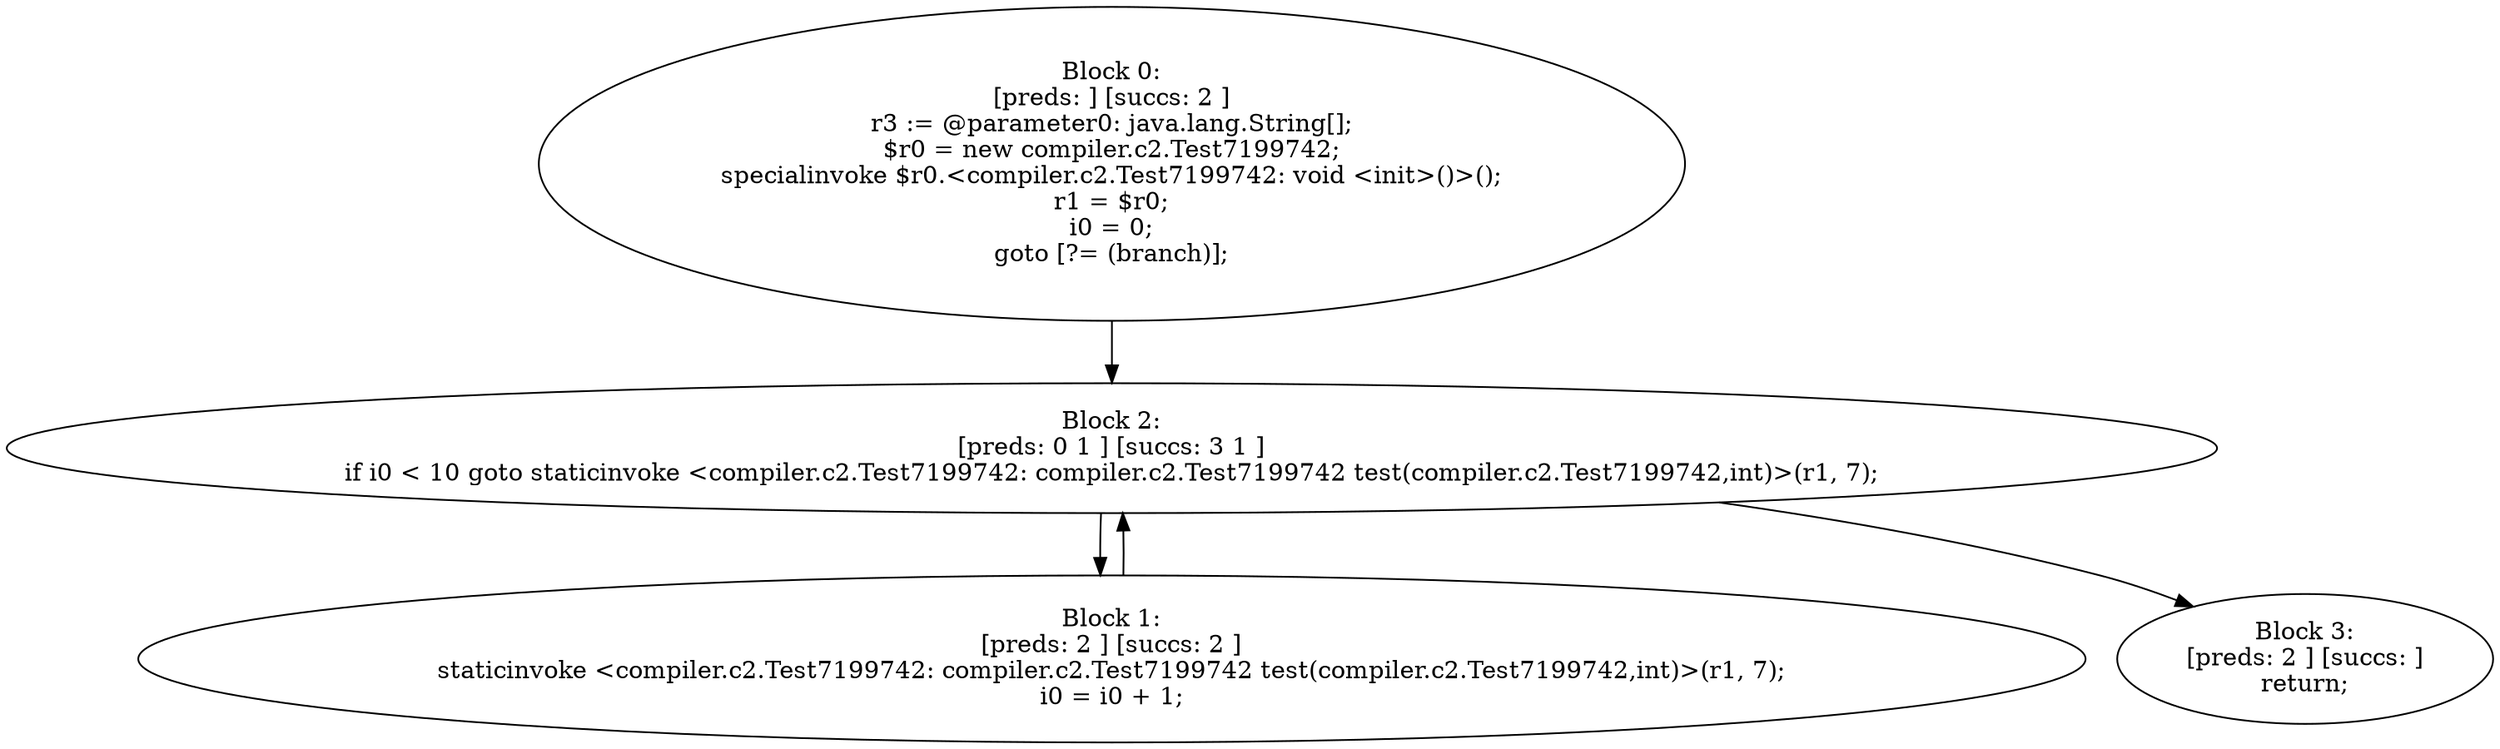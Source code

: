 digraph "unitGraph" {
    "Block 0:
[preds: ] [succs: 2 ]
r3 := @parameter0: java.lang.String[];
$r0 = new compiler.c2.Test7199742;
specialinvoke $r0.<compiler.c2.Test7199742: void <init>()>();
r1 = $r0;
i0 = 0;
goto [?= (branch)];
"
    "Block 1:
[preds: 2 ] [succs: 2 ]
staticinvoke <compiler.c2.Test7199742: compiler.c2.Test7199742 test(compiler.c2.Test7199742,int)>(r1, 7);
i0 = i0 + 1;
"
    "Block 2:
[preds: 0 1 ] [succs: 3 1 ]
if i0 < 10 goto staticinvoke <compiler.c2.Test7199742: compiler.c2.Test7199742 test(compiler.c2.Test7199742,int)>(r1, 7);
"
    "Block 3:
[preds: 2 ] [succs: ]
return;
"
    "Block 0:
[preds: ] [succs: 2 ]
r3 := @parameter0: java.lang.String[];
$r0 = new compiler.c2.Test7199742;
specialinvoke $r0.<compiler.c2.Test7199742: void <init>()>();
r1 = $r0;
i0 = 0;
goto [?= (branch)];
"->"Block 2:
[preds: 0 1 ] [succs: 3 1 ]
if i0 < 10 goto staticinvoke <compiler.c2.Test7199742: compiler.c2.Test7199742 test(compiler.c2.Test7199742,int)>(r1, 7);
";
    "Block 1:
[preds: 2 ] [succs: 2 ]
staticinvoke <compiler.c2.Test7199742: compiler.c2.Test7199742 test(compiler.c2.Test7199742,int)>(r1, 7);
i0 = i0 + 1;
"->"Block 2:
[preds: 0 1 ] [succs: 3 1 ]
if i0 < 10 goto staticinvoke <compiler.c2.Test7199742: compiler.c2.Test7199742 test(compiler.c2.Test7199742,int)>(r1, 7);
";
    "Block 2:
[preds: 0 1 ] [succs: 3 1 ]
if i0 < 10 goto staticinvoke <compiler.c2.Test7199742: compiler.c2.Test7199742 test(compiler.c2.Test7199742,int)>(r1, 7);
"->"Block 3:
[preds: 2 ] [succs: ]
return;
";
    "Block 2:
[preds: 0 1 ] [succs: 3 1 ]
if i0 < 10 goto staticinvoke <compiler.c2.Test7199742: compiler.c2.Test7199742 test(compiler.c2.Test7199742,int)>(r1, 7);
"->"Block 1:
[preds: 2 ] [succs: 2 ]
staticinvoke <compiler.c2.Test7199742: compiler.c2.Test7199742 test(compiler.c2.Test7199742,int)>(r1, 7);
i0 = i0 + 1;
";
}
